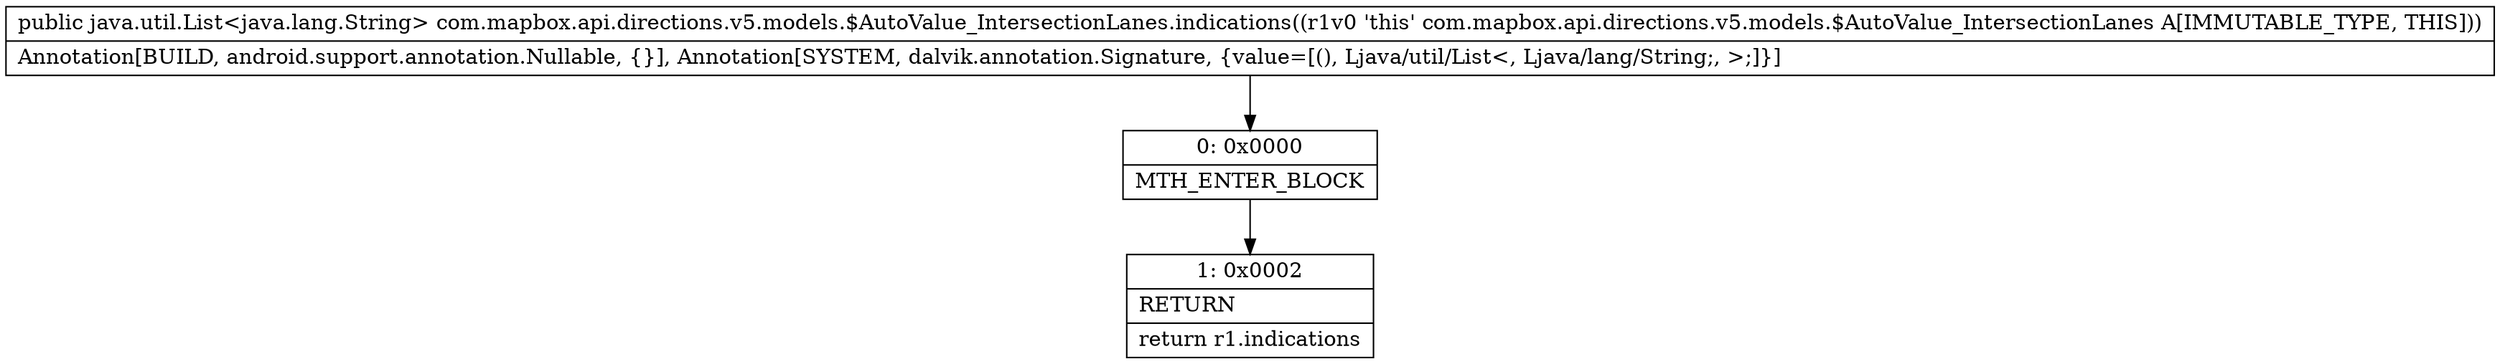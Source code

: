 digraph "CFG forcom.mapbox.api.directions.v5.models.$AutoValue_IntersectionLanes.indications()Ljava\/util\/List;" {
Node_0 [shape=record,label="{0\:\ 0x0000|MTH_ENTER_BLOCK\l}"];
Node_1 [shape=record,label="{1\:\ 0x0002|RETURN\l|return r1.indications\l}"];
MethodNode[shape=record,label="{public java.util.List\<java.lang.String\> com.mapbox.api.directions.v5.models.$AutoValue_IntersectionLanes.indications((r1v0 'this' com.mapbox.api.directions.v5.models.$AutoValue_IntersectionLanes A[IMMUTABLE_TYPE, THIS]))  | Annotation[BUILD, android.support.annotation.Nullable, \{\}], Annotation[SYSTEM, dalvik.annotation.Signature, \{value=[(), Ljava\/util\/List\<, Ljava\/lang\/String;, \>;]\}]\l}"];
MethodNode -> Node_0;
Node_0 -> Node_1;
}

